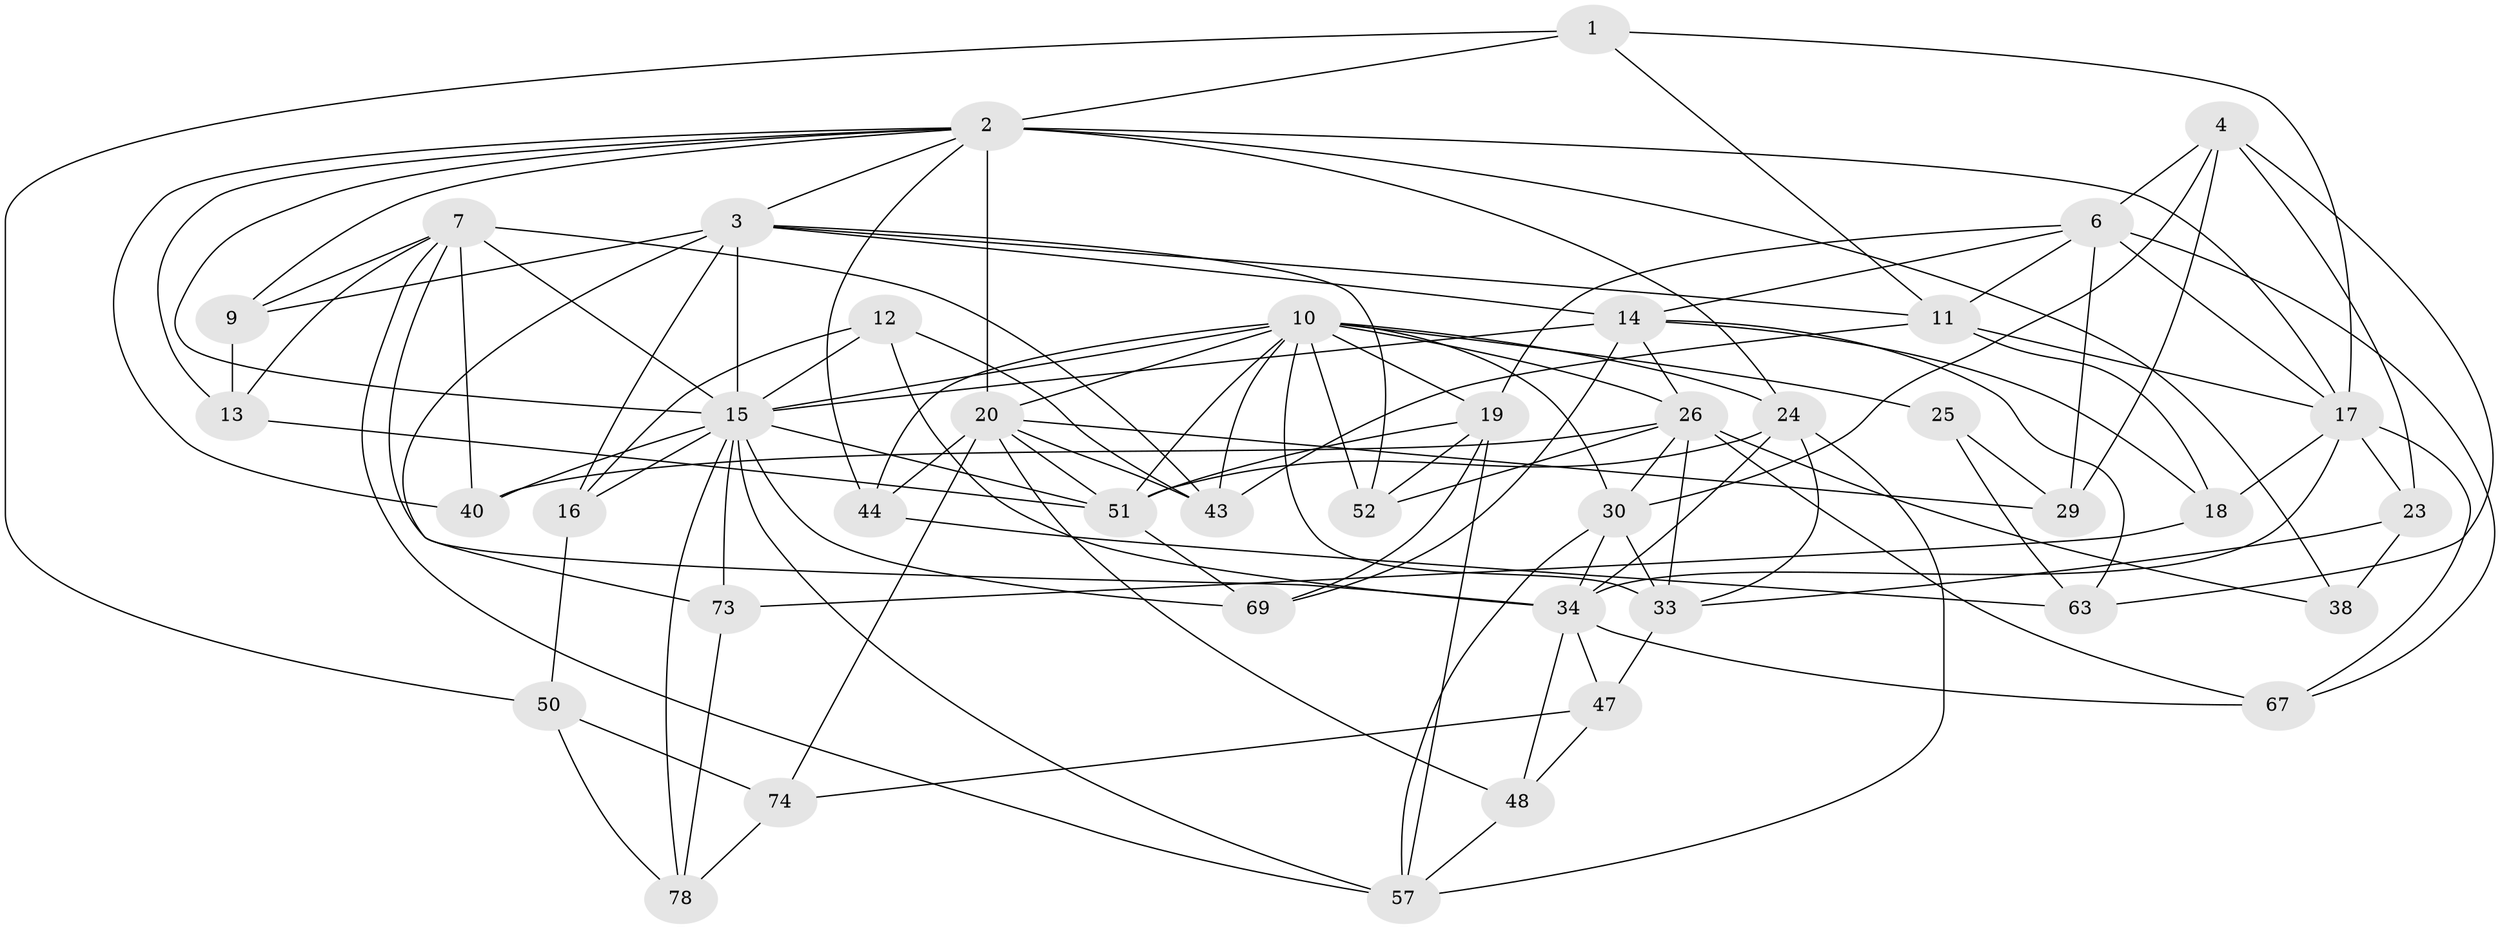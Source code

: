 // original degree distribution, {4: 1.0}
// Generated by graph-tools (version 1.1) at 2025/16/03/09/25 04:16:42]
// undirected, 42 vertices, 118 edges
graph export_dot {
graph [start="1"]
  node [color=gray90,style=filled];
  1;
  2 [super="+37+53+60"];
  3 [super="+8+5+70"];
  4 [super="+80"];
  6 [super="+75+77"];
  7 [super="+32+55"];
  9;
  10 [super="+58+31+79"];
  11 [super="+54"];
  12 [super="+22"];
  13;
  14 [super="+49"];
  15 [super="+46+45+36+64"];
  16;
  17 [super="+83+39"];
  18;
  19 [super="+21"];
  20 [super="+82+27"];
  23;
  24 [super="+62"];
  25;
  26 [super="+28"];
  29;
  30 [super="+85"];
  33 [super="+41"];
  34 [super="+42+56"];
  38;
  40;
  43 [super="+76"];
  44;
  47;
  48;
  50;
  51 [super="+59"];
  52;
  57 [super="+71"];
  63;
  67;
  69;
  73;
  74;
  78;
  1 -- 50;
  1 -- 2;
  1 -- 11;
  1 -- 17;
  2 -- 40;
  2 -- 38 [weight=2];
  2 -- 9;
  2 -- 17;
  2 -- 3;
  2 -- 24;
  2 -- 44;
  2 -- 13;
  2 -- 20;
  2 -- 15;
  3 -- 16;
  3 -- 73;
  3 -- 15 [weight=2];
  3 -- 9;
  3 -- 11;
  3 -- 52;
  3 -- 14 [weight=2];
  4 -- 29;
  4 -- 63;
  4 -- 23;
  4 -- 6 [weight=2];
  4 -- 30;
  6 -- 17;
  6 -- 11;
  6 -- 67;
  6 -- 29;
  6 -- 19;
  6 -- 14;
  7 -- 40;
  7 -- 15;
  7 -- 9;
  7 -- 34;
  7 -- 43 [weight=2];
  7 -- 57;
  7 -- 13;
  9 -- 13;
  10 -- 44;
  10 -- 24;
  10 -- 43;
  10 -- 19;
  10 -- 20;
  10 -- 25 [weight=2];
  10 -- 30;
  10 -- 52;
  10 -- 33;
  10 -- 51 [weight=2];
  10 -- 26;
  10 -- 15;
  11 -- 18;
  11 -- 43;
  11 -- 17;
  12 -- 43;
  12 -- 16;
  12 -- 15 [weight=3];
  12 -- 34;
  13 -- 51;
  14 -- 26;
  14 -- 18;
  14 -- 69;
  14 -- 63;
  14 -- 15;
  15 -- 73;
  15 -- 51;
  15 -- 69;
  15 -- 78;
  15 -- 16;
  15 -- 40;
  15 -- 57;
  16 -- 50;
  17 -- 18;
  17 -- 34;
  17 -- 67;
  17 -- 23;
  18 -- 73;
  19 -- 69;
  19 -- 57;
  19 -- 52;
  19 -- 51;
  20 -- 74;
  20 -- 48;
  20 -- 29;
  20 -- 44;
  20 -- 51;
  20 -- 43;
  23 -- 38;
  23 -- 33;
  24 -- 34;
  24 -- 57;
  24 -- 33;
  24 -- 51;
  25 -- 29;
  25 -- 63;
  26 -- 52;
  26 -- 40;
  26 -- 33;
  26 -- 67;
  26 -- 38;
  26 -- 30;
  30 -- 33;
  30 -- 34;
  30 -- 57;
  33 -- 47;
  34 -- 48;
  34 -- 67;
  34 -- 47;
  44 -- 63;
  47 -- 74;
  47 -- 48;
  48 -- 57;
  50 -- 74;
  50 -- 78;
  51 -- 69;
  73 -- 78;
  74 -- 78;
}
